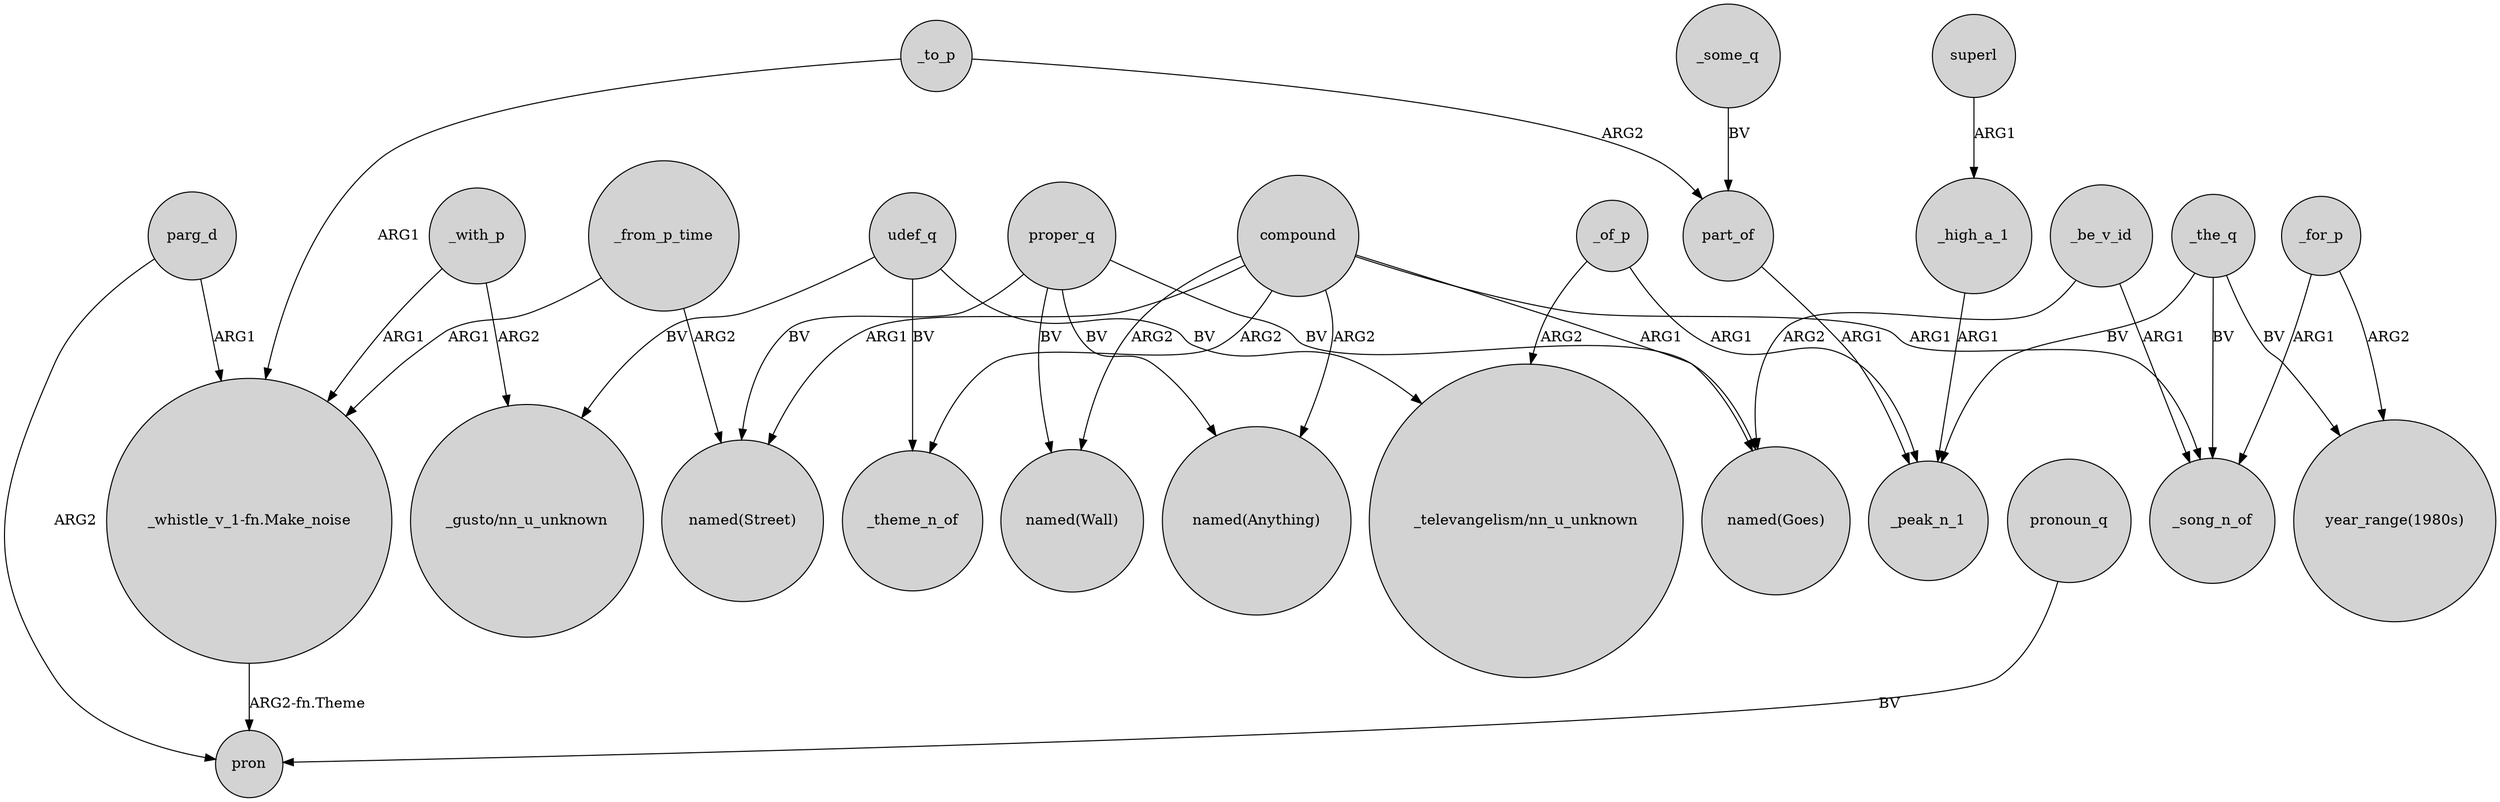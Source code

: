 digraph {
	node [shape=circle style=filled]
	udef_q -> _theme_n_of [label=BV]
	_from_p_time -> "named(Street)" [label=ARG2]
	part_of -> _peak_n_1 [label=ARG1]
	udef_q -> "_gusto/nn_u_unknown" [label=BV]
	"_whistle_v_1-fn.Make_noise" -> pron [label="ARG2-fn.Theme"]
	_be_v_id -> _song_n_of [label=ARG1]
	compound -> "named(Street)" [label=ARG1]
	proper_q -> "named(Wall)" [label=BV]
	_with_p -> "_whistle_v_1-fn.Make_noise" [label=ARG1]
	superl -> _high_a_1 [label=ARG1]
	_the_q -> _song_n_of [label=BV]
	udef_q -> "_televangelism/nn_u_unknown" [label=BV]
	compound -> "named(Anything)" [label=ARG2]
	_for_p -> _song_n_of [label=ARG1]
	compound -> _song_n_of [label=ARG1]
	parg_d -> pron [label=ARG2]
	proper_q -> "named(Street)" [label=BV]
	_some_q -> part_of [label=BV]
	_high_a_1 -> _peak_n_1 [label=ARG1]
	pronoun_q -> pron [label=BV]
	_to_p -> "_whistle_v_1-fn.Make_noise" [label=ARG1]
	compound -> "named(Wall)" [label=ARG2]
	_for_p -> "year_range(1980s)" [label=ARG2]
	_the_q -> _peak_n_1 [label=BV]
	_with_p -> "_gusto/nn_u_unknown" [label=ARG2]
	proper_q -> "named(Anything)" [label=BV]
	proper_q -> "named(Goes)" [label=BV]
	_to_p -> part_of [label=ARG2]
	compound -> "named(Goes)" [label=ARG1]
	_of_p -> _peak_n_1 [label=ARG1]
	_be_v_id -> "named(Goes)" [label=ARG2]
	_of_p -> "_televangelism/nn_u_unknown" [label=ARG2]
	_from_p_time -> "_whistle_v_1-fn.Make_noise" [label=ARG1]
	compound -> _theme_n_of [label=ARG2]
	parg_d -> "_whistle_v_1-fn.Make_noise" [label=ARG1]
	_the_q -> "year_range(1980s)" [label=BV]
}
